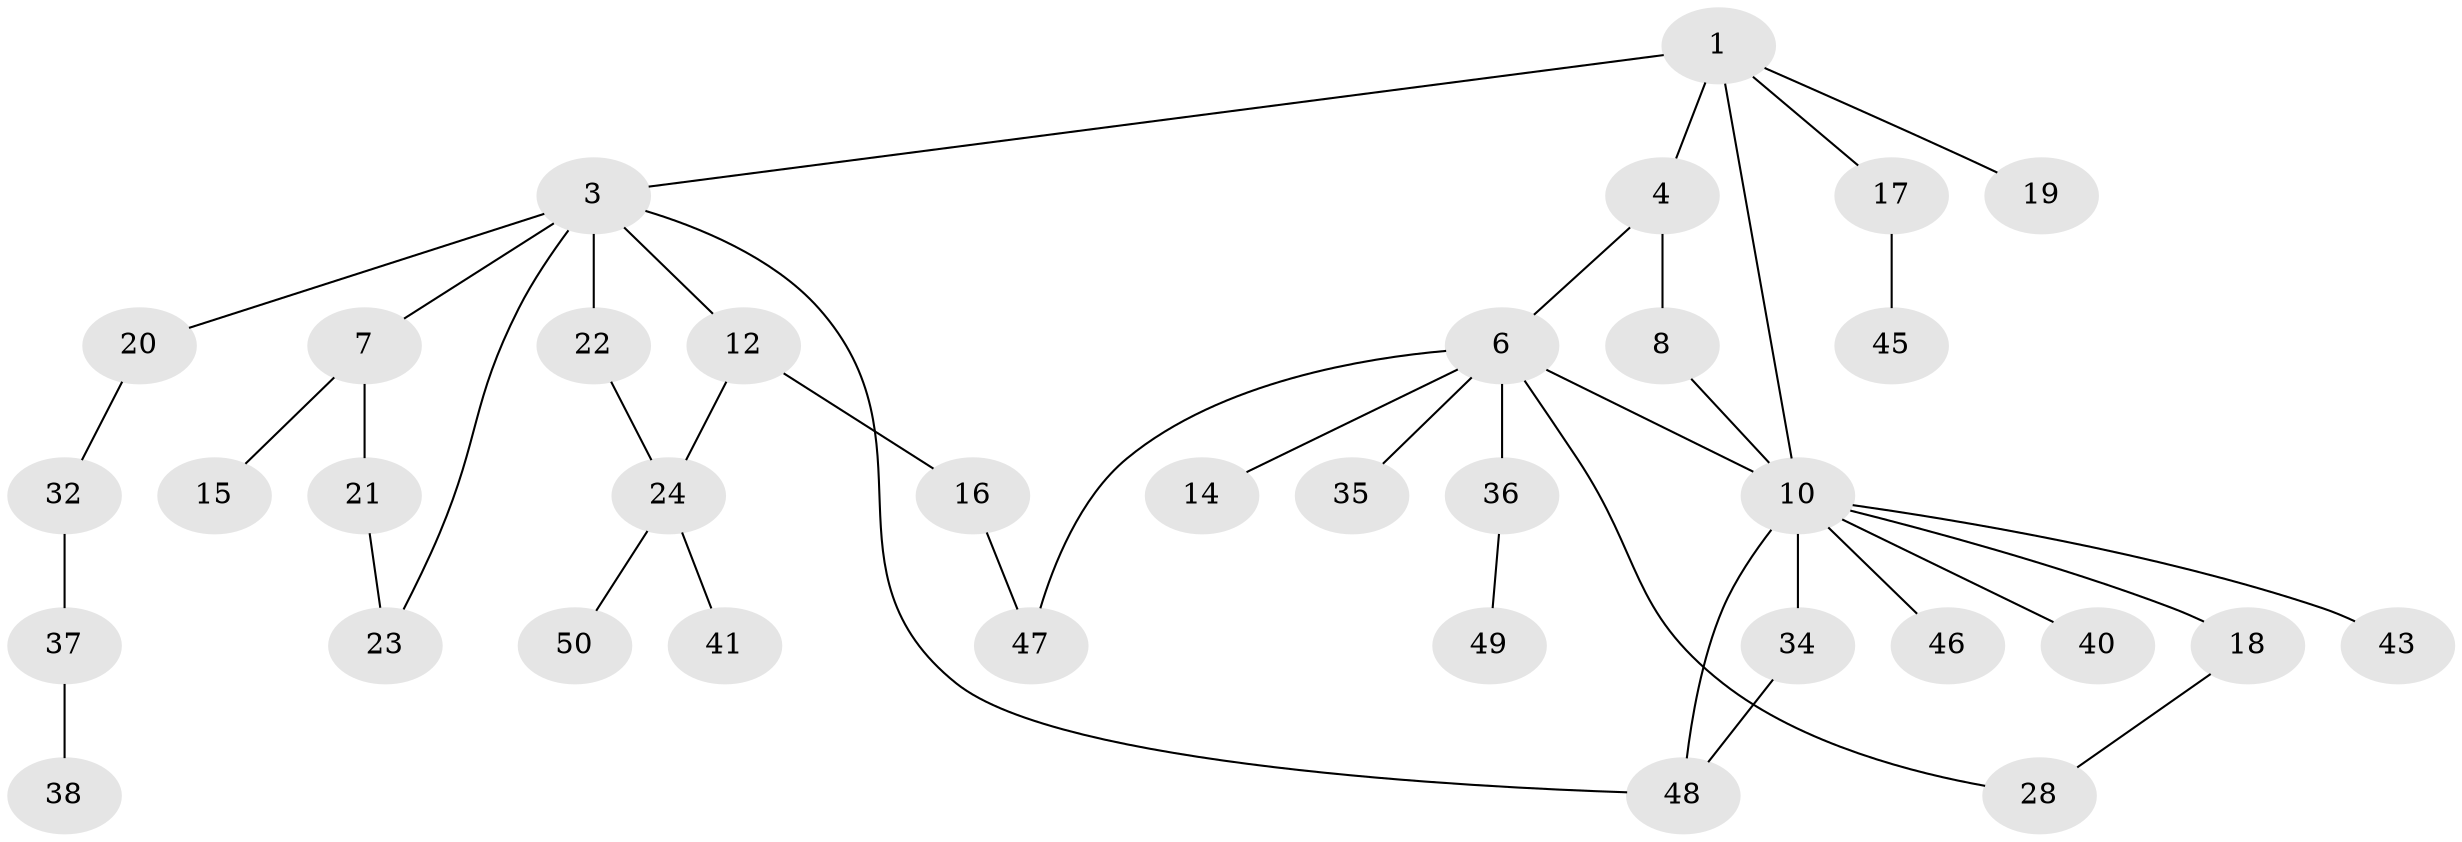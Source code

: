 // original degree distribution, {2: 0.36, 6: 0.06, 8: 0.02, 3: 0.2, 4: 0.08, 1: 0.28}
// Generated by graph-tools (version 1.1) at 2025/16/03/04/25 18:16:55]
// undirected, 35 vertices, 42 edges
graph export_dot {
graph [start="1"]
  node [color=gray90,style=filled];
  1 [super="+2"];
  3 [super="+13+5"];
  4;
  6 [super="+11"];
  7 [super="+9"];
  8;
  10 [super="+25"];
  12;
  14;
  15;
  16 [super="+33"];
  17;
  18;
  19;
  20;
  21;
  22;
  23 [super="+44"];
  24 [super="+30"];
  28;
  32;
  34 [super="+39"];
  35;
  36;
  37;
  38 [super="+42"];
  40;
  41;
  43;
  45;
  46;
  47;
  48;
  49;
  50;
  1 -- 10;
  1 -- 17;
  1 -- 19;
  1 -- 3 [weight=2];
  1 -- 4;
  3 -- 7 [weight=2];
  3 -- 12;
  3 -- 20;
  3 -- 48;
  3 -- 22;
  3 -- 23;
  4 -- 6;
  4 -- 8;
  6 -- 14;
  6 -- 10;
  6 -- 35;
  6 -- 36;
  6 -- 28;
  6 -- 47;
  7 -- 15;
  7 -- 21;
  8 -- 10 [weight=2];
  10 -- 18 [weight=2];
  10 -- 34;
  10 -- 40;
  10 -- 43;
  10 -- 46;
  10 -- 48;
  12 -- 16;
  12 -- 24;
  16 -- 47;
  17 -- 45;
  18 -- 28;
  20 -- 32;
  21 -- 23;
  22 -- 24;
  24 -- 50;
  24 -- 41;
  32 -- 37;
  34 -- 48;
  36 -- 49;
  37 -- 38;
}
